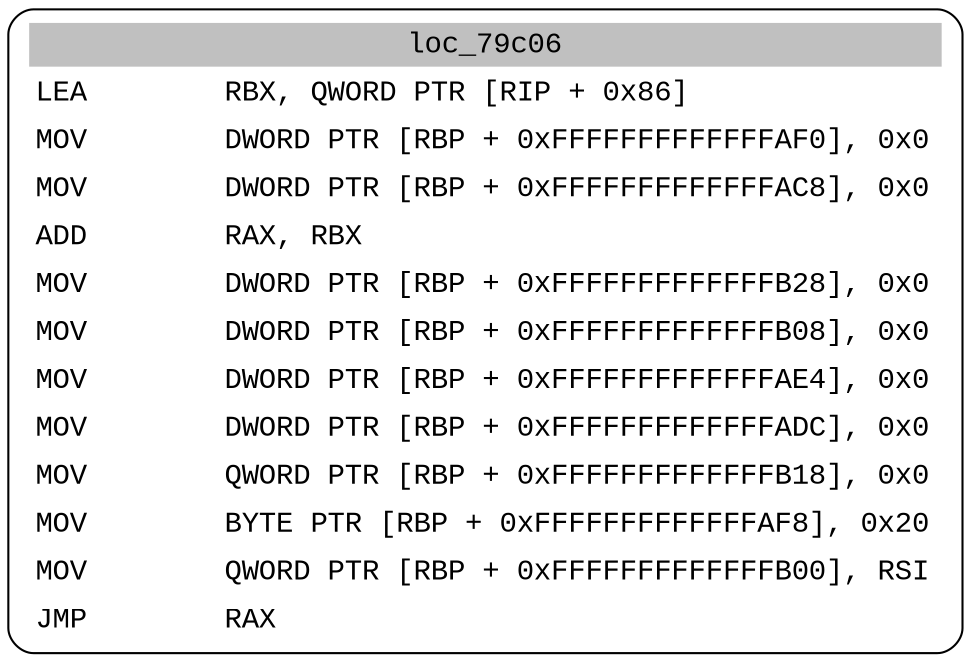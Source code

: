 digraph asm_graph {
1941 [
shape="Mrecord" fontname="Courier New"label =<<table border="0" cellborder="0" cellpadding="3"><tr><td align="center" colspan="2" bgcolor="grey">loc_79c06</td></tr><tr><td align="left">LEA        RBX, QWORD PTR [RIP + 0x86]</td></tr><tr><td align="left">MOV        DWORD PTR [RBP + 0xFFFFFFFFFFFFFAF0], 0x0</td></tr><tr><td align="left">MOV        DWORD PTR [RBP + 0xFFFFFFFFFFFFFAC8], 0x0</td></tr><tr><td align="left">ADD        RAX, RBX</td></tr><tr><td align="left">MOV        DWORD PTR [RBP + 0xFFFFFFFFFFFFFB28], 0x0</td></tr><tr><td align="left">MOV        DWORD PTR [RBP + 0xFFFFFFFFFFFFFB08], 0x0</td></tr><tr><td align="left">MOV        DWORD PTR [RBP + 0xFFFFFFFFFFFFFAE4], 0x0</td></tr><tr><td align="left">MOV        DWORD PTR [RBP + 0xFFFFFFFFFFFFFADC], 0x0</td></tr><tr><td align="left">MOV        QWORD PTR [RBP + 0xFFFFFFFFFFFFFB18], 0x0</td></tr><tr><td align="left">MOV        BYTE PTR [RBP + 0xFFFFFFFFFFFFFAF8], 0x20</td></tr><tr><td align="left">MOV        QWORD PTR [RBP + 0xFFFFFFFFFFFFFB00], RSI</td></tr><tr><td align="left">JMP        RAX</td></tr></table>> ];
}